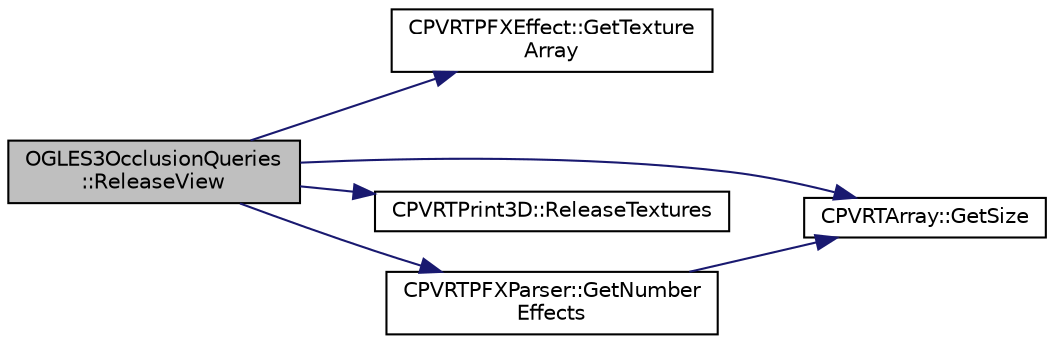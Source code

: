 digraph "OGLES3OcclusionQueries::ReleaseView"
{
  edge [fontname="Helvetica",fontsize="10",labelfontname="Helvetica",labelfontsize="10"];
  node [fontname="Helvetica",fontsize="10",shape=record];
  rankdir="LR";
  Node1 [label="OGLES3OcclusionQueries\l::ReleaseView",height=0.2,width=0.4,color="black", fillcolor="grey75", style="filled", fontcolor="black"];
  Node1 -> Node2 [color="midnightblue",fontsize="10",style="solid"];
  Node2 [label="CPVRTPFXEffect::GetTexture\lArray",height=0.2,width=0.4,color="black", fillcolor="white", style="filled",URL="$class_c_p_v_r_t_p_f_x_effect.html#a7aa24a05385a6cc26a33d3ab5bea27d7",tooltip="Gets the texture data array. "];
  Node1 -> Node3 [color="midnightblue",fontsize="10",style="solid"];
  Node3 [label="CPVRTArray::GetSize",height=0.2,width=0.4,color="black", fillcolor="white", style="filled",URL="$class_c_p_v_r_t_array.html#a7f441650618876cd84adaad282a83ac1",tooltip="Gives current size of array/number of elements. "];
  Node1 -> Node4 [color="midnightblue",fontsize="10",style="solid"];
  Node4 [label="CPVRTPrint3D::ReleaseTextures",height=0.2,width=0.4,color="black", fillcolor="white", style="filled",URL="$class_c_p_v_r_t_print3_d.html#a951bd6afe2007f942eca8474cd0025e3",tooltip="Deallocate the memory allocated in SetTextures(...) "];
  Node1 -> Node5 [color="midnightblue",fontsize="10",style="solid"];
  Node5 [label="CPVRTPFXParser::GetNumber\lEffects",height=0.2,width=0.4,color="black", fillcolor="white", style="filled",URL="$class_c_p_v_r_t_p_f_x_parser.html#ae0e3acfc196a8186c12be71c109818c6",tooltip="Returns the number of effects referenced in the PFX. "];
  Node5 -> Node3 [color="midnightblue",fontsize="10",style="solid"];
}
